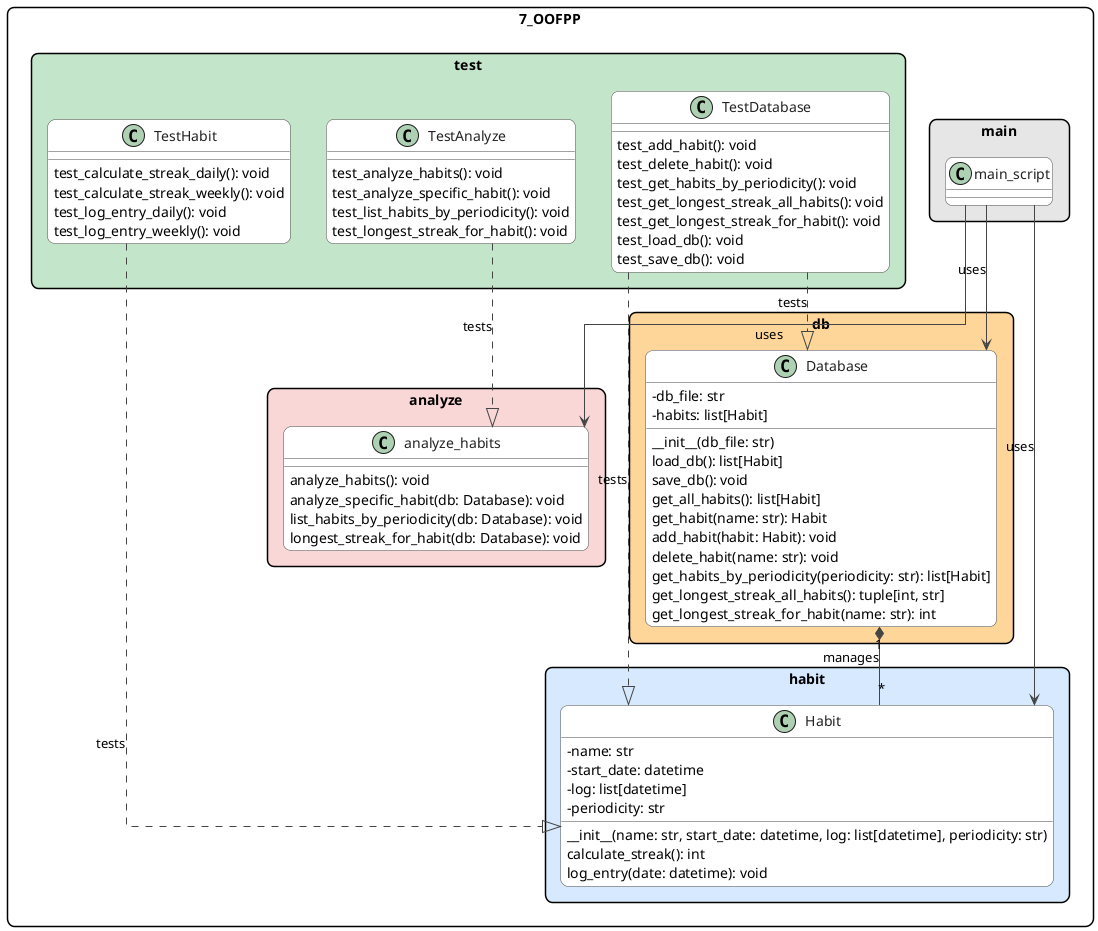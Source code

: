 @startuml

skinparam packageStyle rectangle
skinparam classAttributeIconSize 0
skinparam backgroundColor #FFFFFF
skinparam shadowing false
skinparam arrowColor #444444
skinparam classBorderColor #444444
skinparam classBackgroundColor #F8F8F8
skinparam classFontColor #222222
skinparam stereotypeCBackgroundColor #A9DCDF
skinparam linetype ortho
skinparam roundCorner 15
skinparam defaultTextAlignment center
skinparam class {
    BackgroundColor White
    BorderColor #444444
    FontColor #222222
}

package "7_OOFPP" {

    package "habit" #D6E9FE {
        class Habit {
            - name: str
            - start_date: datetime
            - log: list[datetime]
            - periodicity: str
            __init__(name: str, start_date: datetime, log: list[datetime], periodicity: str)
            calculate_streak(): int
            log_entry(date: datetime): void
        }
    }

    package "db" #FFD699 {
        class Database {
            - db_file: str
            - habits: list[Habit]
            __init__(db_file: str)
            load_db(): list[Habit]
            save_db(): void
            get_all_habits(): list[Habit]
            get_habit(name: str): Habit
            add_habit(habit: Habit): void
            delete_habit(name: str): void
            get_habits_by_periodicity(periodicity: str): list[Habit]
            get_longest_streak_all_habits(): tuple[int, str]
            get_longest_streak_for_habit(name: str): int
        }
    }

    package "test" #C3E6CB {
        class TestHabit {
            test_calculate_streak_daily(): void
            test_calculate_streak_weekly(): void
            test_log_entry_daily(): void
            test_log_entry_weekly(): void
        }

        class TestDatabase {
            test_add_habit(): void
            test_delete_habit(): void
            test_get_habits_by_periodicity(): void
            test_get_longest_streak_all_habits(): void
            test_get_longest_streak_for_habit(): void
            test_load_db(): void
            test_save_db(): void
        }

        class TestAnalyze {
            test_analyze_habits(): void
            test_analyze_specific_habit(): void
            test_list_habits_by_periodicity(): void
            test_longest_streak_for_habit(): void
        }
    }

    package "analyze" #FAD7D7 {
        class analyze_habits {
            analyze_habits(): void
            analyze_specific_habit(db: Database): void
            list_habits_by_periodicity(db: Database): void
            longest_streak_for_habit(db: Database): void
        }
    }

    package "main" #E6E6E6 {
        class main_script {}
    }

    ' Improve layout by defining structured top-to-bottom order with clear relationships
    main_script -[hidden]-> Habit
    main_script -[hidden]-> Database
    main_script -[hidden]-> analyze_habits
    Database -[hidden]-> Habit
    TestHabit -[hidden]-> Habit
    TestDatabase -[hidden]-> Database
    TestAnalyze -[hidden]-> analyze_habits

    ' Using corrected relationship notation
    main_script --> Habit : uses
    main_script --> Database : uses
    main_script --> analyze_habits : uses

    TestHabit ..|> Habit : tests
    TestDatabase ..|> Database : tests
    TestDatabase ..|> Habit : tests
    TestAnalyze ..|> analyze_habits : tests

    Database "1" *-- "*" Habit : manages
}

@enduml
